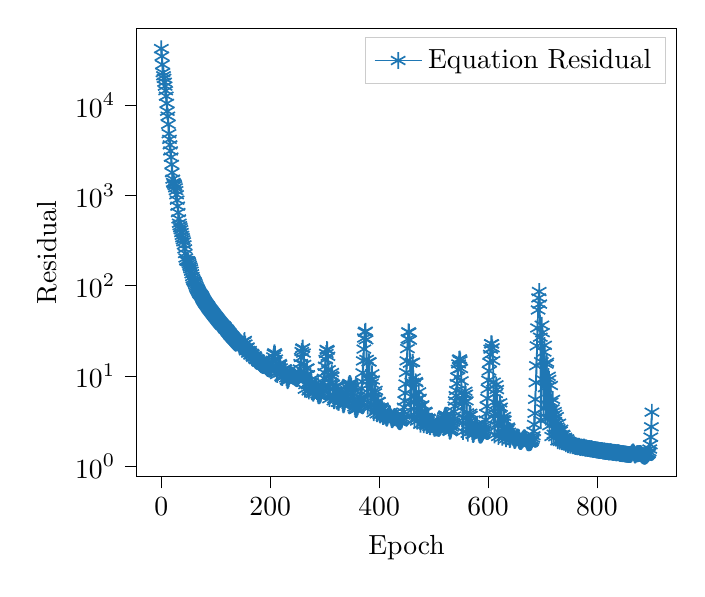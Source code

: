 % This file was created with tikzplotlib v0.10.1.
\begin{tikzpicture}

\definecolor{darkgray176}{RGB}{176,176,176}
\definecolor{lightgray204}{RGB}{204,204,204}
\definecolor{steelblue31119180}{RGB}{31,119,180}

\begin{axis}[
legend cell align={left},
legend style={fill opacity=0.8, draw opacity=1, text opacity=1, draw=lightgray204},
log basis y={10},
tick align=outside,
tick pos=left,
x grid style={darkgray176},
xlabel={Epoch},
xmin=-45.05, xmax=946.05,
xtick style={color=black},
y grid style={darkgray176},
ylabel={Residual},
ymin=0.766, ymax=71803.742,
ymode=log,
ytick style={color=black},
ytick={0.01,0.1,1,10,100,1000,10000,100000,1000000},
yticklabels={
  \(\displaystyle {10^{-2}}\),
  \(\displaystyle {10^{-1}}\),
  \(\displaystyle {10^{0}}\),
  \(\displaystyle {10^{1}}\),
  \(\displaystyle {10^{2}}\),
  \(\displaystyle {10^{3}}\),
  \(\displaystyle {10^{4}}\),
  \(\displaystyle {10^{5}}\),
  \(\displaystyle {10^{6}}\)
}
]
\addplot [semithick, steelblue31119180, mark=asterisk, mark size=3, mark options={solid}]
table {%
0 42671.93
1 35090.188
2 28388.246
3 23117.16
4 21328.789
5 19983.707
6 18087.305
7 16375.332
8 14573.513
9 12674.34
10 10533.24
11 8602.101
12 7594.713
13 6173.781
14 4859.559
15 4202.339
16 3651.416
17 3129.505
18 2673.825
19 2213.934
20 1799.034
21 1523.02
22 1399.567
23 1362.003
24 1337.681
25 1287.466
26 1219.446
27 1134.708
28 1021.875
29 890.787
30 763.703
31 647.983
32 551.116
33 493.873
34 463.63
35 441.083
36 418.547
37 389.769
38 362.1
39 341.123
40 323.462
41 306.962
42 284.149
43 256.209
44 227.876
45 203.115
46 190.545
47 187.635
48 188.884
49 188.923
50 183.396
51 175.738
52 167.804
53 161.349
54 153.884
55 145.378
56 135.741
57 126.572
58 119.609
59 114.929
60 112.371
61 109.997
62 106.758
63 102.447
64 98.594
65 95.114
66 92.685
67 90.198
68 87.613
69 84.999
70 82.691
71 81.104
72 79.908
73 78.632
74 76.927
75 74.677
76 72.461
77 70.442
78 68.85
79 67.362
80 65.908
81 64.457
82 63.164
83 62.008
84 60.946
85 59.797
86 58.443
87 57.122
88 55.91
89 54.97
90 54.021
91 53.113
92 52.091
93 51.194
94 50.265
95 49.357
96 48.457
97 47.5
98 46.653
99 45.868
100 45.114
101 44.352
102 43.561
103 42.781
104 42.004
105 41.279
106 40.591
107 39.923
108 39.258
109 38.567
110 37.955
111 37.335
112 36.783
113 36.325
114 36.05
115 35.64
116 34.848
117 33.961
118 33.349
119 33.082
120 32.748
121 32.131
122 31.372
123 30.79
124 30.403
125 29.922
126 29.288
127 28.678
128 28.236
129 27.893
130 27.502
131 27.009
132 26.52
133 26.106
134 25.766
135 25.416
136 25.058
137 24.665
138 24.276
139 23.902
140 23.526
141 23.18
142 22.819
143 22.478
144 22.16
145 21.84
146 21.522
147 21.239
148 21.063
149 20.994
150 21.239
151 22.319
152 24.092
153 24.76
154 22.587
155 19.735
156 18.984
157 20.477
158 20.966
159 19.195
160 17.898
161 18.547
162 19.117
163 18.181
164 17.078
165 17.236
166 17.789
167 17.437
168 16.504
169 16.119
170 16.507
171 16.779
172 16.262
173 15.517
174 15.203
175 15.349
176 15.461
177 15.204
178 14.706
179 14.351
180 14.283
181 14.297
182 14.19
183 13.986
184 13.727
185 13.496
186 13.332
187 13.243
188 13.218
189 13.167
190 13.077
191 12.894
192 12.676
193 12.468
194 12.289
195 12.162
196 12.067
197 11.998
198 11.944
199 11.897
200 11.886
201 12.001
202 12.207
203 12.763
204 13.615
205 14.903
206 16.288
207 17.594
208 18.075
209 17.477
210 15.378
211 12.834
212 10.967
213 10.367
214 10.99
215 12.233
216 13.291
217 13.723
218 13.363
219 12.268
220 10.879
221 9.848
222 9.621
223 10.123
224 10.982
225 11.724
226 12.026
227 11.856
228 11.15
229 10.284
230 9.506
231 9.001
232 8.833
233 8.986
234 9.35
235 9.763
236 10.124
237 10.278
238 10.344
239 10.284
240 10.173
241 10.097
242 10.058
243 9.965
244 9.896
245 9.734
246 9.578
247 9.416
248 9.322
249 9.288
250 9.367
251 9.529
252 9.795
253 10.165
254 10.87
255 11.939
256 13.714
257 16.027
258 18.647
259 20.149
260 20.427
261 17.917
262 13.411
263 9.041
264 7.126
265 8.006
266 10.342
267 12.225
268 12.193
269 10.309
270 7.97
271 6.814
272 7.114
273 8.13
274 8.97
275 9.122
276 8.601
277 7.671
278 6.812
279 6.422
280 6.63
281 7.158
282 7.621
283 7.775
284 7.574
285 7.16
286 6.717
287 6.349
288 6.112
289 6.031
290 6.034
291 6.099
292 6.18
293 6.348
294 6.575
295 6.851
296 7.215
297 7.686
298 8.376
299 9.413
300 10.856
301 12.821
302 15.243
303 17.748
304 19.696
305 19.262
306 16.512
307 11.713
308 7.559
309 5.594
310 6.226
311 8.288
312 10.169
313 10.901
314 9.85
315 8.051
316 6.184
317 5.298
318 5.599
319 6.607
320 7.518
321 7.796
322 7.523
323 6.68
324 5.737
325 5.111
326 5.087
327 5.483
328 5.909
329 6.121
330 6.063
331 5.769
332 5.336
333 4.971
334 4.789
335 4.783
336 4.936
337 5.169
338 5.423
339 5.701
340 6.024
341 6.418
342 6.892
343 7.387
344 7.828
345 8.111
346 8.246
347 8.139
348 7.929
349 7.667
350 7.216
351 6.582
352 5.966
353 5.381
354 4.901
355 4.537
356 4.335
357 4.25
358 4.243
359 4.297
360 4.402
361 4.553
362 4.739
363 4.919
364 5.092
365 5.329
366 5.724
367 6.33
368 7.233
369 8.633
370 10.823
371 14.683
372 19.844
373 26.332
374 30.655
375 31.383
376 25.164
377 15.26
378 6.101
379 4.599
380 9.577
381 14.378
382 14.268
383 8.99
384 4.534
385 4.825
386 8.272
387 10.565
388 9.023
389 5.781
390 3.9
391 4.725
392 6.496
393 6.924
394 5.643
395 4.129
396 3.798
397 4.534
398 5.222
399 5.18
400 4.431
401 3.746
402 3.684
403 4.16
404 4.524
405 4.368
406 3.9
407 3.554
408 3.535
409 3.72
410 3.833
411 3.772
412 3.602
413 3.45
414 3.391
415 3.452
416 3.558
417 3.674
418 3.804
419 3.833
420 3.764
421 3.586
422 3.41
423 3.279
424 3.262
425 3.328
426 3.433
427 3.504
428 3.542
429 3.548
430 3.522
431 3.466
432 3.39
433 3.341
434 3.273
435 3.201
436 3.156
437 3.119
438 3.094
439 3.112
440 3.156
441 3.216
442 3.309
443 3.447
444 3.674
445 3.977
446 4.492
447 5.282
448 6.47
449 8.147
450 10.915
451 14.698
452 20.085
453 25.741
454 30.896
455 30.4
456 24.977
457 13.852
458 5.122
459 3.582
460 8.485
461 14.163
462 14.178
463 9.513
464 4.326
465 3.262
466 5.988
467 8.663
468 8.428
469 5.472
470 3.162
471 3.512
472 5.489
473 6.657
474 5.653
475 3.739
476 2.91
477 3.612
478 4.657
479 4.787
480 3.931
481 3.038
482 2.879
483 3.457
484 4.053
485 3.981
486 3.361
487 2.847
488 2.818
489 3.124
490 3.407
491 3.327
492 3.006
493 2.744
494 2.724
495 2.922
496 3.117
497 3.153
498 3.047
499 2.884
500 2.724
501 2.644
502 2.629
503 2.643
504 2.669
505 2.665
506 2.652
507 2.653
508 2.641
509 2.623
510 2.63
511 2.653
512 2.689
513 2.744
514 2.83
515 2.906
516 2.977
517 3.065
518 3.202
519 3.345
520 3.498
521 3.594
522 3.678
523 3.676
524 3.615
525 3.425
526 3.171
527 2.894
528 2.639
529 2.477
530 2.43
531 2.459
532 2.552
533 2.704
534 2.879
535 3.073
536 3.287
537 3.59
538 4.016
539 4.625
540 5.276
541 6.047
542 6.886
543 8.23
544 9.685
545 11.817
546 13.592
547 15.245
548 15.452
549 14.763
550 12.094
551 8.833
552 5.357
553 3.009
554 2.409
555 3.412
556 5.021
557 6.199
558 6.762
559 6.28
560 5.293
561 3.9
562 2.784
563 2.314
564 2.524
565 3.094
566 3.634
567 3.864
568 3.644
569 3.211
570 2.746
571 2.422
572 2.266
573 2.241
574 2.29
575 2.434
576 2.635
577 2.805
578 2.897
579 2.882
580 2.769
581 2.612
582 2.467
583 2.342
584 2.257
585 2.213
586 2.205
587 2.208
588 2.232
589 2.281
590 2.342
591 2.387
592 2.452
593 2.54
594 2.697
595 2.891
596 3.253
597 3.806
598 4.611
599 5.638
600 7.185
601 8.959
602 11.362
603 14.033
604 17.294
605 19.81
606 22.76
607 22.67
608 20.543
609 14.791
610 8.54
611 3.634
612 2.21
613 3.838
614 6.392
615 7.97
616 7.062
617 4.902
618 2.795
619 2.13
620 3.007
621 4.365
622 5.039
623 4.507
624 3.328
625 2.308
626 2.091
627 2.63
628 3.298
629 3.558
630 3.221
631 2.605
632 2.128
633 2.012
634 2.215
635 2.529
636 2.713
637 2.631
638 2.376
639 2.1
640 1.967
641 2.0
642 2.119
643 2.244
644 2.296
645 2.267
646 2.161
647 2.037
648 1.939
649 1.916
650 1.945
651 2.001
652 2.064
653 2.11
654 2.108
655 2.075
656 2.011
657 1.937
658 1.891
659 1.875
660 1.869
661 1.884
662 1.921
663 1.955
664 1.989
665 2.027
666 2.058
667 2.063
668 2.043
669 2.006
670 1.954
671 1.893
672 1.845
673 1.821
674 1.812
675 1.808
676 1.816
677 1.825
678 1.834
679 1.855
680 1.891
681 1.956
682 2.047
683 2.173
684 2.426
685 2.89
686 3.851
687 5.503
688 8.441
689 12.975
690 21.537
691 34.028
692 53.865
693 73.327
694 86.32
695 62.619
696 26.911
697 3.232
698 14.366
699 36.559
700 30.218
701 9.091
702 4.324
703 18.398
704 21.867
705 7.423
706 3.474
707 13.525
708 14.162
709 4.835
710 3.405
711 9.908
712 9.151
713 2.804
714 4.049
715 7.838
716 5.11
717 2.131
718 4.317
719 5.495
720 2.963
721 2.256
722 4.026
723 3.756
724 2.119
725 2.51
726 3.537
727 2.717
728 1.905
729 2.607
730 2.986
731 2.247
732 1.879
733 2.441
734 2.562
735 1.98
736 1.863
737 2.254
738 2.217
739 1.845
740 1.835
741 2.087
742 2.013
743 1.764
744 1.842
745 2.001
746 1.897
747 1.725
748 1.788
749 1.873
750 1.804
751 1.705
752 1.742
753 1.829
754 1.784
755 1.691
756 1.682
757 1.723
758 1.724
759 1.686
760 1.651
761 1.658
762 1.67
763 1.662
764 1.64
765 1.633
766 1.648
767 1.66
768 1.647
769 1.617
770 1.609
771 1.623
772 1.632
773 1.616
774 1.595
775 1.607
776 1.628
777 1.618
778 1.588
779 1.58
780 1.593
781 1.59
782 1.573
783 1.561
784 1.57
785 1.575
786 1.57
787 1.552
788 1.547
789 1.558
790 1.565
791 1.549
792 1.535
793 1.526
794 1.533
795 1.535
796 1.532
797 1.521
798 1.513
799 1.511
800 1.515
801 1.511
802 1.503
803 1.498
804 1.489
805 1.487
806 1.485
807 1.49
808 1.493
809 1.489
810 1.481
811 1.468
812 1.464
813 1.471
814 1.473
815 1.462
816 1.452
817 1.452
818 1.461
819 1.459
820 1.454
821 1.442
822 1.435
823 1.438
824 1.442
825 1.442
826 1.437
827 1.435
828 1.429
829 1.423
830 1.416
831 1.424
832 1.419
833 1.42
834 1.419
835 1.401
836 1.401
837 1.407
838 1.411
839 1.41
840 1.41
841 1.394
842 1.388
843 1.382
844 1.379
845 1.38
846 1.378
847 1.373
848 1.374
849 1.374
850 1.367
851 1.365
852 1.362
853 1.358
854 1.36
855 1.354
856 1.35
857 1.349
858 1.345
859 1.344
860 1.343
861 1.344
862 1.347
863 1.361
864 1.387
865 1.422
866 1.44
867 1.435
868 1.399
869 1.35
870 1.325
871 1.334
872 1.356
873 1.368
874 1.372
875 1.372
876 1.375
877 1.378
878 1.385
879 1.386
880 1.379
881 1.367
882 1.343
883 1.32
884 1.305
885 1.298
886 1.294
887 1.29
888 1.288
889 1.294
890 1.299
891 1.311
892 1.335
893 1.355
894 1.365
895 1.388
896 1.445
897 1.547
898 1.725
899 2.098
900 2.729
901 3.967
};
\addlegendentry{Equation Residual}
\end{axis}

\end{tikzpicture}
